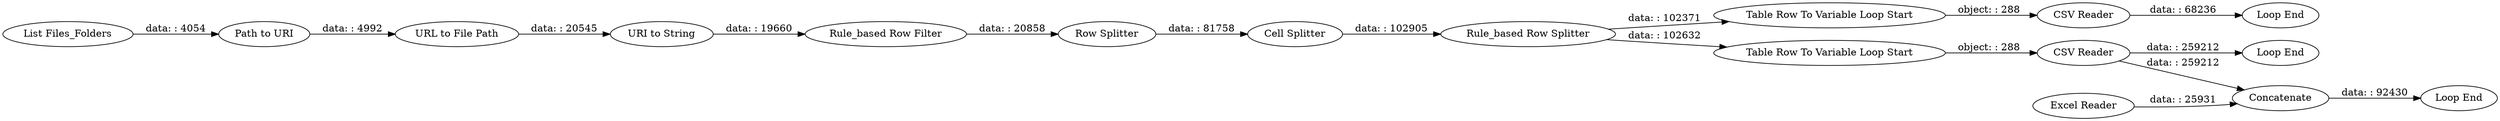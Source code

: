 digraph {
	"8436302060299035725_28" [label=Concatenate]
	"8436302060299035725_13" [label="Rule_based Row Splitter"]
	"8436302060299035725_23" [label="Loop End"]
	"8436302060299035725_2" [label="List Files_Folders"]
	"8436302060299035725_25" [label="CSV Reader"]
	"8436302060299035725_3" [label="Path to URI"]
	"8436302060299035725_24" [label="Table Row To Variable Loop Start"]
	"8436302060299035725_21" [label="Table Row To Variable Loop Start"]
	"8436302060299035725_19" [label="CSV Reader"]
	"8436302060299035725_26" [label="Loop End"]
	"8436302060299035725_9" [label="Row Splitter"]
	"8436302060299035725_27" [label="Excel Reader"]
	"8436302060299035725_12" [label="Cell Splitter"]
	"8436302060299035725_6" [label="URI to String"]
	"8436302060299035725_29" [label="Loop End"]
	"8436302060299035725_7" [label="Rule_based Row Filter"]
	"8436302060299035725_5" [label="URL to File Path"]
	"8436302060299035725_19" -> "8436302060299035725_23" [label="data: : 259212"]
	"8436302060299035725_13" -> "8436302060299035725_24" [label="data: : 102371"]
	"8436302060299035725_9" -> "8436302060299035725_12" [label="data: : 81758"]
	"8436302060299035725_12" -> "8436302060299035725_13" [label="data: : 102905"]
	"8436302060299035725_24" -> "8436302060299035725_25" [label="object: : 288"]
	"8436302060299035725_28" -> "8436302060299035725_29" [label="data: : 92430"]
	"8436302060299035725_6" -> "8436302060299035725_7" [label="data: : 19660"]
	"8436302060299035725_3" -> "8436302060299035725_5" [label="data: : 4992"]
	"8436302060299035725_2" -> "8436302060299035725_3" [label="data: : 4054"]
	"8436302060299035725_5" -> "8436302060299035725_6" [label="data: : 20545"]
	"8436302060299035725_13" -> "8436302060299035725_21" [label="data: : 102632"]
	"8436302060299035725_19" -> "8436302060299035725_28" [label="data: : 259212"]
	"8436302060299035725_21" -> "8436302060299035725_19" [label="object: : 288"]
	"8436302060299035725_7" -> "8436302060299035725_9" [label="data: : 20858"]
	"8436302060299035725_27" -> "8436302060299035725_28" [label="data: : 25931"]
	"8436302060299035725_25" -> "8436302060299035725_26" [label="data: : 68236"]
	rankdir=LR
}
